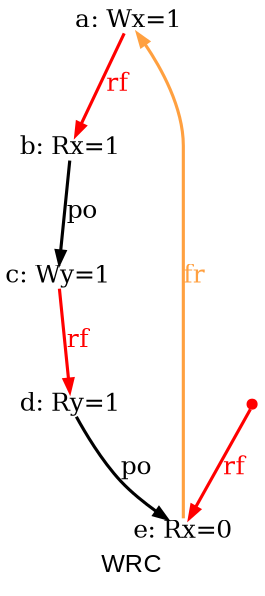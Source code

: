 digraph G {

fontname="Arial";

/* legend */
fontsize=12;
label="WRC";


/* the unlocked events */
eiid0 [label="a: Wx=1", shape="none", fontsize=12, pos="1.000000,0.750000!", fixedsize="true", height="0.166667", width="0.666667"];
eiid1 [label="b: Rx=1", shape="none", fontsize=12, pos="2.000000,0.750000!", fixedsize="true", height="0.166667", width="0.666667"];
eiid2 [label="c: Wy=1", shape="none", fontsize=12, pos="2.000000,0.000000!", fixedsize="true", height="0.166667", width="0.666667"];
eiid3 [label="d: Ry=1", shape="none", fontsize=12, pos="3.000000,0.750000!", fixedsize="true", height="0.166667", width="0.666667"];
eiid4 [label="e: Rx=0", shape="none", fontsize=12, pos="3.000000,0.000000!", fixedsize="true", height="0.166667", width="0.666667"];

/* the intra_causality_data edges */


/* the intra_causality_control edges */

/* the poi edges */
eiid1 -> eiid2 [label="po", color="black", fontcolor="black", fontsize=12, penwidth="1.500000", arrowsize="0.600000"];
eiid3 -> eiid4 [label="po", color="black", fontcolor="black", fontsize=12, penwidth="1.500000", arrowsize="0.600000"];
/* the rfmap edges */
eiid0 -> eiid1 [label="rf", color="red", fontcolor="red", fontsize=12, penwidth="1.500000", arrowsize="0.600000"];
eiid2 -> eiid3 [label="rf", color="red", fontcolor="red", fontsize=12, penwidth="1.500000", arrowsize="0.600000"];
initeiid4 [shape=point, height=0.06, width=0.06, color="red", pos="2.400000,0.112500!"];
initeiid4 -> eiid4 [label="rf", color="red", fontcolor="red", fontsize=12, penwidth="1.500000", arrowsize="0.600000"];


/* The viewed-before edges */
eiid4 -> eiid0 [label="fr", color="#ffa040", fontcolor="#ffa040", fontsize=12, penwidth="1.500000", arrowsize="0.600000"];
}
